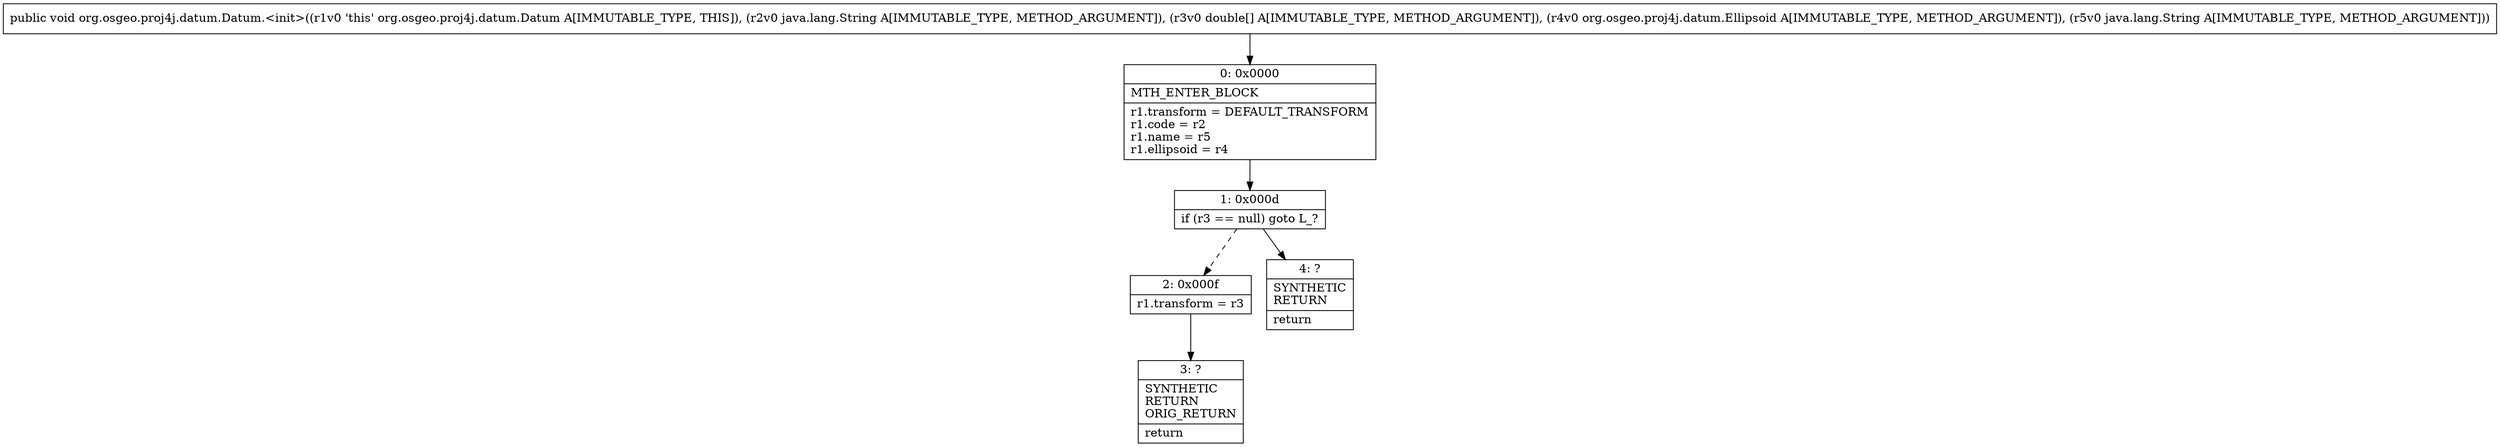 digraph "CFG fororg.osgeo.proj4j.datum.Datum.\<init\>(Ljava\/lang\/String;[DLorg\/osgeo\/proj4j\/datum\/Ellipsoid;Ljava\/lang\/String;)V" {
Node_0 [shape=record,label="{0\:\ 0x0000|MTH_ENTER_BLOCK\l|r1.transform = DEFAULT_TRANSFORM\lr1.code = r2\lr1.name = r5\lr1.ellipsoid = r4\l}"];
Node_1 [shape=record,label="{1\:\ 0x000d|if (r3 == null) goto L_?\l}"];
Node_2 [shape=record,label="{2\:\ 0x000f|r1.transform = r3\l}"];
Node_3 [shape=record,label="{3\:\ ?|SYNTHETIC\lRETURN\lORIG_RETURN\l|return\l}"];
Node_4 [shape=record,label="{4\:\ ?|SYNTHETIC\lRETURN\l|return\l}"];
MethodNode[shape=record,label="{public void org.osgeo.proj4j.datum.Datum.\<init\>((r1v0 'this' org.osgeo.proj4j.datum.Datum A[IMMUTABLE_TYPE, THIS]), (r2v0 java.lang.String A[IMMUTABLE_TYPE, METHOD_ARGUMENT]), (r3v0 double[] A[IMMUTABLE_TYPE, METHOD_ARGUMENT]), (r4v0 org.osgeo.proj4j.datum.Ellipsoid A[IMMUTABLE_TYPE, METHOD_ARGUMENT]), (r5v0 java.lang.String A[IMMUTABLE_TYPE, METHOD_ARGUMENT])) }"];
MethodNode -> Node_0;
Node_0 -> Node_1;
Node_1 -> Node_2[style=dashed];
Node_1 -> Node_4;
Node_2 -> Node_3;
}

